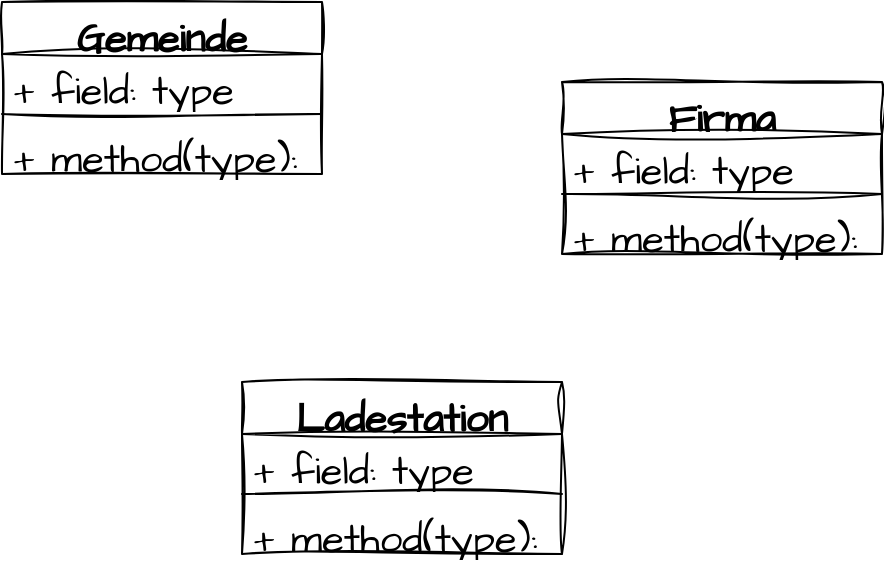<mxfile version="22.1.17" type="device">
  <diagram name="Page-1" id="mCYO_swQFqyQMaKZR9XN">
    <mxGraphModel dx="524" dy="556" grid="1" gridSize="10" guides="1" tooltips="1" connect="1" arrows="1" fold="1" page="1" pageScale="1" pageWidth="850" pageHeight="1100" math="0" shadow="0">
      <root>
        <mxCell id="0" />
        <mxCell id="1" parent="0" />
        <mxCell id="5UTnWBrJVgpB7iVk2ATK-12" value="Ladestation" style="swimlane;fontStyle=1;align=center;verticalAlign=top;childLayout=stackLayout;horizontal=1;startSize=26;horizontalStack=0;resizeParent=1;resizeParentMax=0;resizeLast=0;collapsible=1;marginBottom=0;whiteSpace=wrap;html=1;sketch=1;hachureGap=4;jiggle=2;curveFitting=1;fontFamily=Architects Daughter;fontSource=https%3A%2F%2Ffonts.googleapis.com%2Fcss%3Ffamily%3DArchitects%2BDaughter;fontSize=20;" vertex="1" parent="1">
          <mxGeometry x="280" y="300" width="160" height="86" as="geometry" />
        </mxCell>
        <mxCell id="5UTnWBrJVgpB7iVk2ATK-13" value="+ field: type" style="text;strokeColor=none;fillColor=none;align=left;verticalAlign=top;spacingLeft=4;spacingRight=4;overflow=hidden;rotatable=0;points=[[0,0.5],[1,0.5]];portConstraint=eastwest;whiteSpace=wrap;html=1;fontSize=20;fontFamily=Architects Daughter;" vertex="1" parent="5UTnWBrJVgpB7iVk2ATK-12">
          <mxGeometry y="26" width="160" height="26" as="geometry" />
        </mxCell>
        <mxCell id="5UTnWBrJVgpB7iVk2ATK-14" value="" style="line;strokeWidth=1;fillColor=none;align=left;verticalAlign=middle;spacingTop=-1;spacingLeft=3;spacingRight=3;rotatable=0;labelPosition=right;points=[];portConstraint=eastwest;strokeColor=inherit;sketch=1;hachureGap=4;jiggle=2;curveFitting=1;fontFamily=Architects Daughter;fontSource=https%3A%2F%2Ffonts.googleapis.com%2Fcss%3Ffamily%3DArchitects%2BDaughter;fontSize=20;" vertex="1" parent="5UTnWBrJVgpB7iVk2ATK-12">
          <mxGeometry y="52" width="160" height="8" as="geometry" />
        </mxCell>
        <mxCell id="5UTnWBrJVgpB7iVk2ATK-15" value="+ method(type): type" style="text;strokeColor=none;fillColor=none;align=left;verticalAlign=top;spacingLeft=4;spacingRight=4;overflow=hidden;rotatable=0;points=[[0,0.5],[1,0.5]];portConstraint=eastwest;whiteSpace=wrap;html=1;fontSize=20;fontFamily=Architects Daughter;" vertex="1" parent="5UTnWBrJVgpB7iVk2ATK-12">
          <mxGeometry y="60" width="160" height="26" as="geometry" />
        </mxCell>
        <mxCell id="5UTnWBrJVgpB7iVk2ATK-16" value="Gemeinde" style="swimlane;fontStyle=1;align=center;verticalAlign=top;childLayout=stackLayout;horizontal=1;startSize=26;horizontalStack=0;resizeParent=1;resizeParentMax=0;resizeLast=0;collapsible=1;marginBottom=0;whiteSpace=wrap;html=1;sketch=1;hachureGap=4;jiggle=2;curveFitting=1;fontFamily=Architects Daughter;fontSource=https%3A%2F%2Ffonts.googleapis.com%2Fcss%3Ffamily%3DArchitects%2BDaughter;fontSize=20;" vertex="1" parent="1">
          <mxGeometry x="160" y="110" width="160" height="86" as="geometry" />
        </mxCell>
        <mxCell id="5UTnWBrJVgpB7iVk2ATK-17" value="+ field: type" style="text;strokeColor=none;fillColor=none;align=left;verticalAlign=top;spacingLeft=4;spacingRight=4;overflow=hidden;rotatable=0;points=[[0,0.5],[1,0.5]];portConstraint=eastwest;whiteSpace=wrap;html=1;fontSize=20;fontFamily=Architects Daughter;" vertex="1" parent="5UTnWBrJVgpB7iVk2ATK-16">
          <mxGeometry y="26" width="160" height="26" as="geometry" />
        </mxCell>
        <mxCell id="5UTnWBrJVgpB7iVk2ATK-18" value="" style="line;strokeWidth=1;fillColor=none;align=left;verticalAlign=middle;spacingTop=-1;spacingLeft=3;spacingRight=3;rotatable=0;labelPosition=right;points=[];portConstraint=eastwest;strokeColor=inherit;sketch=1;hachureGap=4;jiggle=2;curveFitting=1;fontFamily=Architects Daughter;fontSource=https%3A%2F%2Ffonts.googleapis.com%2Fcss%3Ffamily%3DArchitects%2BDaughter;fontSize=20;" vertex="1" parent="5UTnWBrJVgpB7iVk2ATK-16">
          <mxGeometry y="52" width="160" height="8" as="geometry" />
        </mxCell>
        <mxCell id="5UTnWBrJVgpB7iVk2ATK-19" value="+ method(type): type" style="text;strokeColor=none;fillColor=none;align=left;verticalAlign=top;spacingLeft=4;spacingRight=4;overflow=hidden;rotatable=0;points=[[0,0.5],[1,0.5]];portConstraint=eastwest;whiteSpace=wrap;html=1;fontSize=20;fontFamily=Architects Daughter;" vertex="1" parent="5UTnWBrJVgpB7iVk2ATK-16">
          <mxGeometry y="60" width="160" height="26" as="geometry" />
        </mxCell>
        <mxCell id="5UTnWBrJVgpB7iVk2ATK-20" value="Firma" style="swimlane;fontStyle=1;align=center;verticalAlign=top;childLayout=stackLayout;horizontal=1;startSize=26;horizontalStack=0;resizeParent=1;resizeParentMax=0;resizeLast=0;collapsible=1;marginBottom=0;whiteSpace=wrap;html=1;sketch=1;hachureGap=4;jiggle=2;curveFitting=1;fontFamily=Architects Daughter;fontSource=https%3A%2F%2Ffonts.googleapis.com%2Fcss%3Ffamily%3DArchitects%2BDaughter;fontSize=20;" vertex="1" parent="1">
          <mxGeometry x="440" y="150" width="160" height="86" as="geometry" />
        </mxCell>
        <mxCell id="5UTnWBrJVgpB7iVk2ATK-21" value="+ field: type" style="text;strokeColor=none;fillColor=none;align=left;verticalAlign=top;spacingLeft=4;spacingRight=4;overflow=hidden;rotatable=0;points=[[0,0.5],[1,0.5]];portConstraint=eastwest;whiteSpace=wrap;html=1;fontSize=20;fontFamily=Architects Daughter;" vertex="1" parent="5UTnWBrJVgpB7iVk2ATK-20">
          <mxGeometry y="26" width="160" height="26" as="geometry" />
        </mxCell>
        <mxCell id="5UTnWBrJVgpB7iVk2ATK-22" value="" style="line;strokeWidth=1;fillColor=none;align=left;verticalAlign=middle;spacingTop=-1;spacingLeft=3;spacingRight=3;rotatable=0;labelPosition=right;points=[];portConstraint=eastwest;strokeColor=inherit;sketch=1;hachureGap=4;jiggle=2;curveFitting=1;fontFamily=Architects Daughter;fontSource=https%3A%2F%2Ffonts.googleapis.com%2Fcss%3Ffamily%3DArchitects%2BDaughter;fontSize=20;" vertex="1" parent="5UTnWBrJVgpB7iVk2ATK-20">
          <mxGeometry y="52" width="160" height="8" as="geometry" />
        </mxCell>
        <mxCell id="5UTnWBrJVgpB7iVk2ATK-23" value="+ method(type): type" style="text;strokeColor=none;fillColor=none;align=left;verticalAlign=top;spacingLeft=4;spacingRight=4;overflow=hidden;rotatable=0;points=[[0,0.5],[1,0.5]];portConstraint=eastwest;whiteSpace=wrap;html=1;fontSize=20;fontFamily=Architects Daughter;" vertex="1" parent="5UTnWBrJVgpB7iVk2ATK-20">
          <mxGeometry y="60" width="160" height="26" as="geometry" />
        </mxCell>
      </root>
    </mxGraphModel>
  </diagram>
</mxfile>
